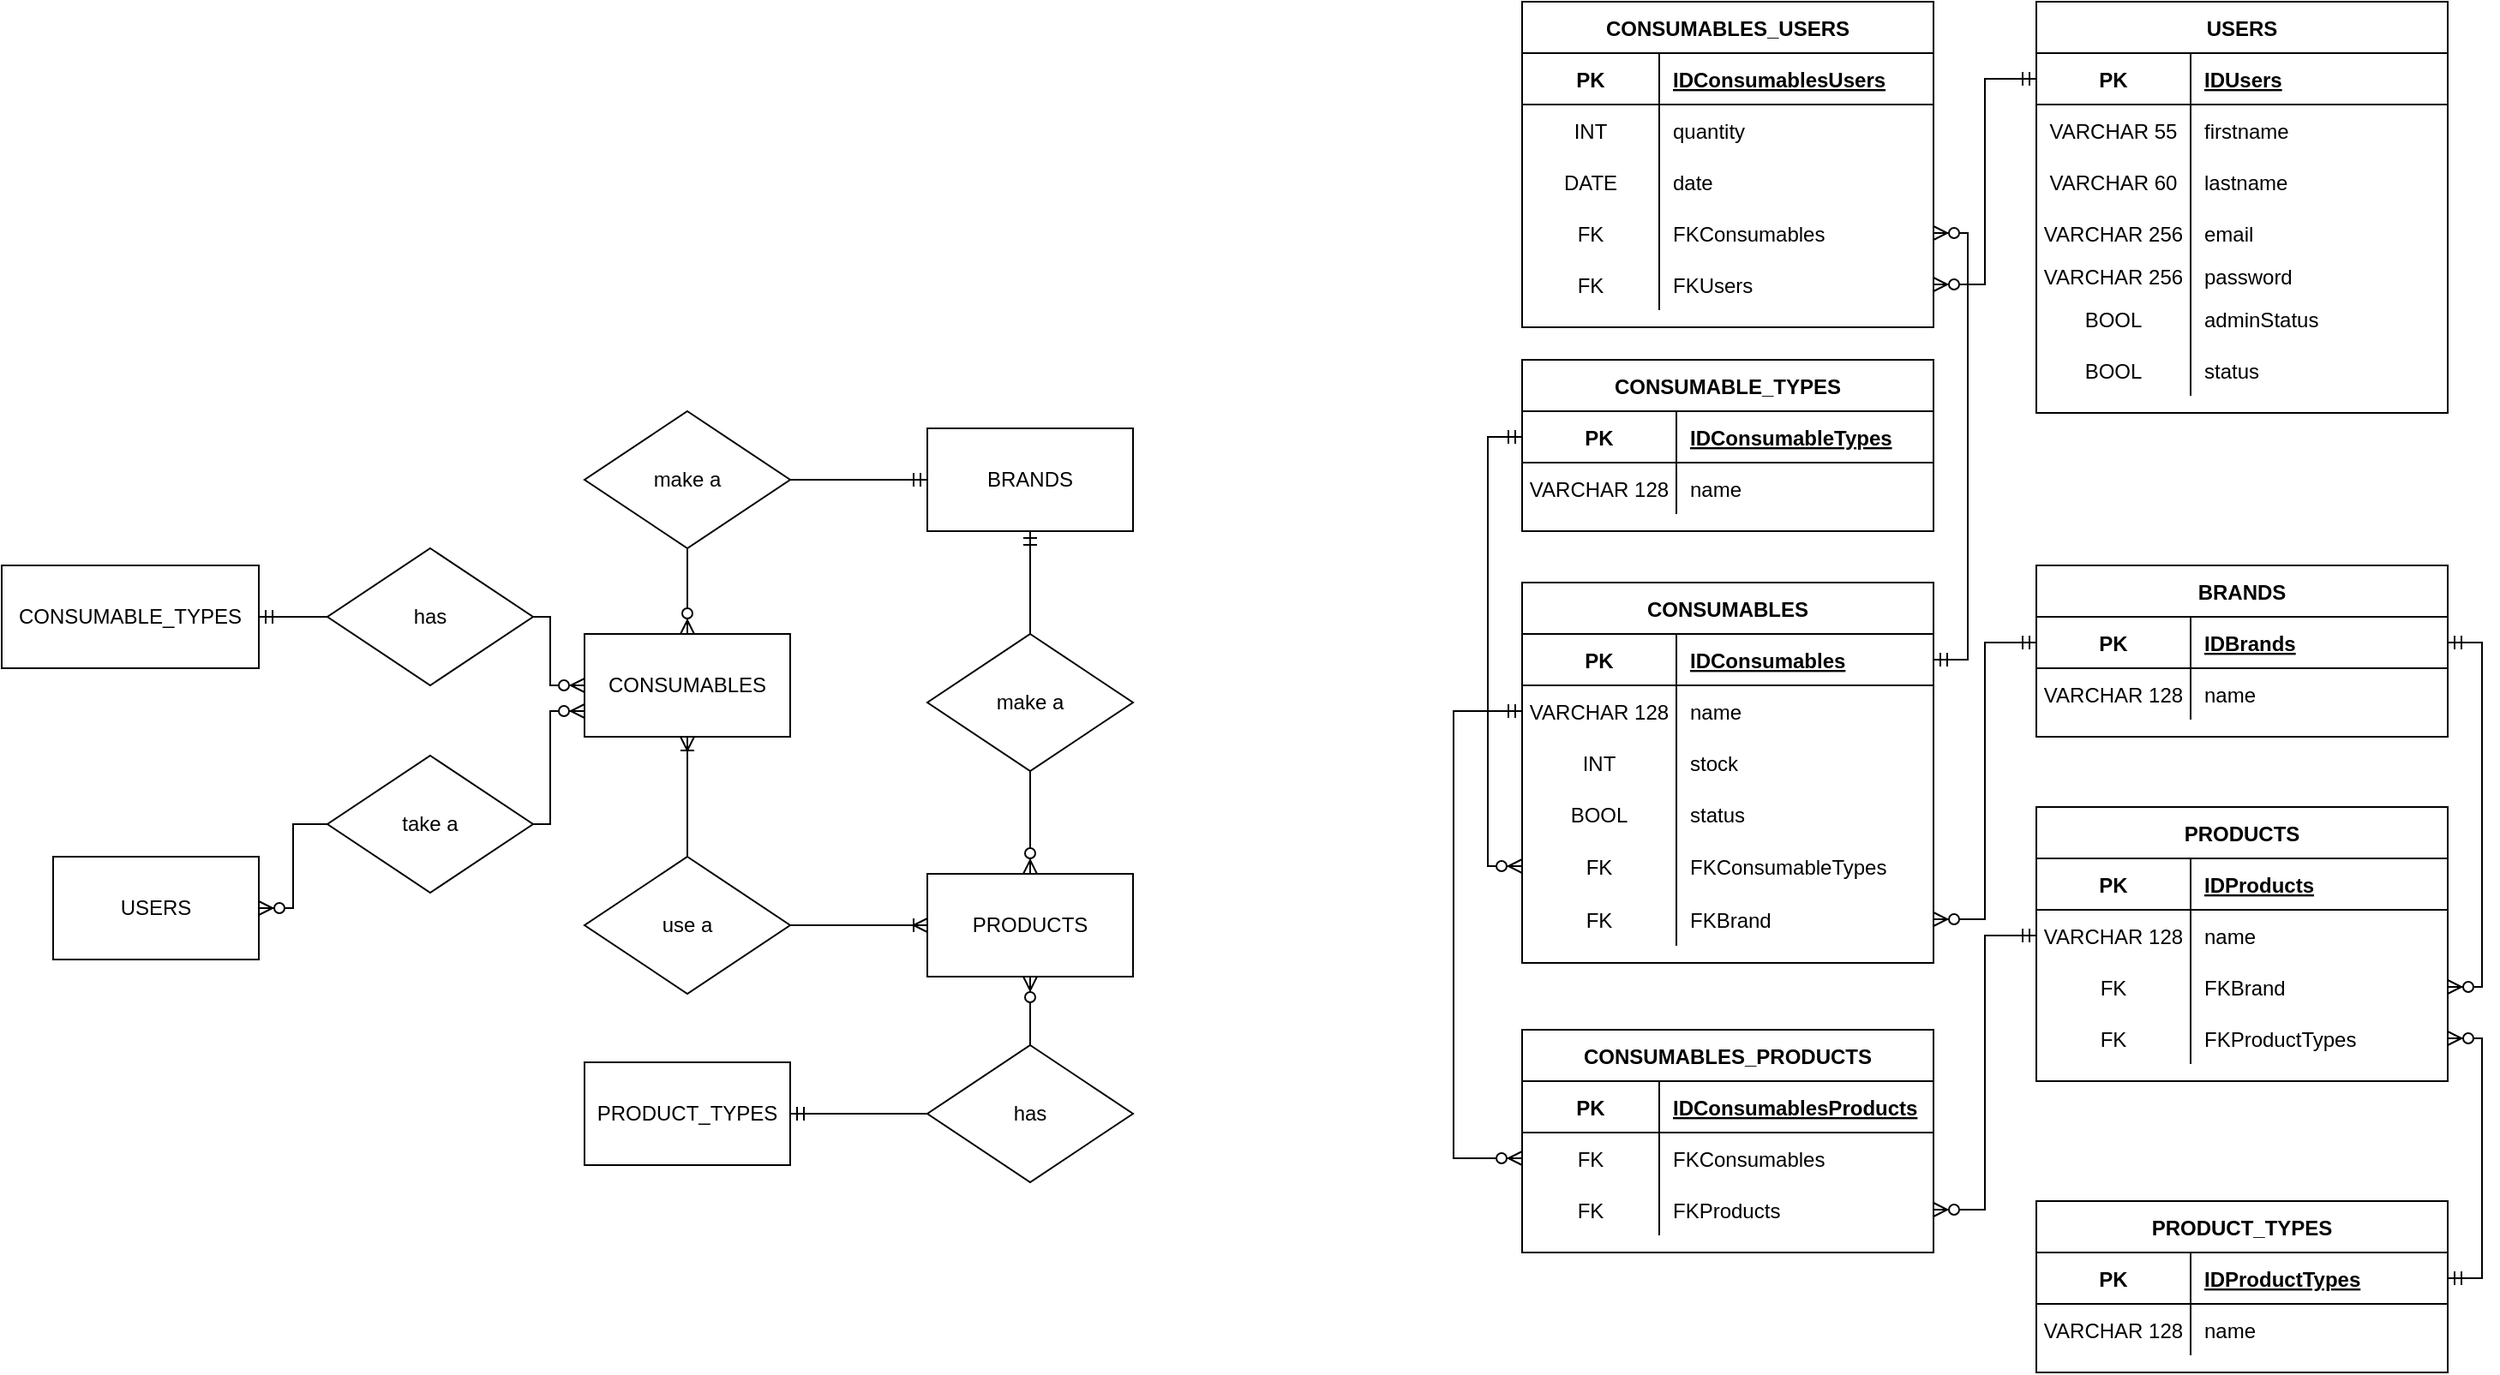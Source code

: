 <mxfile version="14.6.11"><diagram id="XI9zKNxXKHBLEwicPlAi" name="Page-1"><mxGraphModel dx="1422" dy="798" grid="1" gridSize="10" guides="1" tooltips="1" connect="1" arrows="1" fold="1" page="1" pageScale="1" pageWidth="827" pageHeight="1169" math="0" shadow="0"><root><mxCell id="0"/><mxCell id="1" parent="0"/><mxCell id="usEcQkN_uVX23WU6FetJ-2" style="edgeStyle=orthogonalEdgeStyle;rounded=0;orthogonalLoop=1;jettySize=auto;html=1;exitX=1;exitY=0.5;exitDx=0;exitDy=0;entryX=0;entryY=0.5;entryDx=0;entryDy=0;endArrow=none;endFill=0;startArrow=ERzeroToMany;startFill=1;" parent="1" source="Cq86EHnbmgTyQIxnOq8t-6" target="usEcQkN_uVX23WU6FetJ-1" edge="1"><mxGeometry relative="1" as="geometry"/></mxCell><mxCell id="Cq86EHnbmgTyQIxnOq8t-6" value="USERS" style="rounded=0;whiteSpace=wrap;html=1;" parent="1" vertex="1"><mxGeometry x="113" y="619" width="120" height="60" as="geometry"/></mxCell><mxCell id="Cq86EHnbmgTyQIxnOq8t-12" style="edgeStyle=orthogonalEdgeStyle;rounded=0;orthogonalLoop=1;jettySize=auto;html=1;exitX=0.5;exitY=1;exitDx=0;exitDy=0;entryX=0.5;entryY=0;entryDx=0;entryDy=0;endArrow=ERzeroToMany;endFill=1;startArrow=none;startFill=0;" parent="1" source="Cq86EHnbmgTyQIxnOq8t-7" target="Cq86EHnbmgTyQIxnOq8t-10" edge="1"><mxGeometry relative="1" as="geometry"/></mxCell><mxCell id="Cq86EHnbmgTyQIxnOq8t-7" value="make a" style="rhombus;whiteSpace=wrap;html=1;" parent="1" vertex="1"><mxGeometry x="623" y="489" width="120" height="80" as="geometry"/></mxCell><mxCell id="Cq86EHnbmgTyQIxnOq8t-17" style="edgeStyle=orthogonalEdgeStyle;rounded=0;orthogonalLoop=1;jettySize=auto;html=1;exitX=0.5;exitY=1;exitDx=0;exitDy=0;entryX=0.5;entryY=0;entryDx=0;entryDy=0;endArrow=none;endFill=0;startArrow=ERoneToMany;startFill=0;" parent="1" source="Cq86EHnbmgTyQIxnOq8t-8" target="Cq86EHnbmgTyQIxnOq8t-16" edge="1"><mxGeometry relative="1" as="geometry"/></mxCell><mxCell id="Cq86EHnbmgTyQIxnOq8t-75" style="edgeStyle=orthogonalEdgeStyle;rounded=0;orthogonalLoop=1;jettySize=auto;html=1;exitX=0;exitY=0.5;exitDx=0;exitDy=0;entryX=1;entryY=0.5;entryDx=0;entryDy=0;startArrow=ERzeroToMany;startFill=1;endArrow=none;endFill=0;" parent="1" source="Cq86EHnbmgTyQIxnOq8t-8" target="Cq86EHnbmgTyQIxnOq8t-74" edge="1"><mxGeometry relative="1" as="geometry"/></mxCell><mxCell id="Cq86EHnbmgTyQIxnOq8t-8" value="CONSUMABLES" style="rounded=0;whiteSpace=wrap;html=1;" parent="1" vertex="1"><mxGeometry x="423" y="489" width="120" height="60" as="geometry"/></mxCell><mxCell id="Cq86EHnbmgTyQIxnOq8t-11" style="edgeStyle=orthogonalEdgeStyle;rounded=0;orthogonalLoop=1;jettySize=auto;html=1;exitX=0.5;exitY=1;exitDx=0;exitDy=0;entryX=0.5;entryY=0;entryDx=0;entryDy=0;endArrow=none;endFill=0;startArrow=ERmandOne;startFill=0;" parent="1" source="Cq86EHnbmgTyQIxnOq8t-9" target="Cq86EHnbmgTyQIxnOq8t-7" edge="1"><mxGeometry relative="1" as="geometry"/></mxCell><mxCell id="Cq86EHnbmgTyQIxnOq8t-14" style="edgeStyle=orthogonalEdgeStyle;rounded=0;orthogonalLoop=1;jettySize=auto;html=1;exitX=0;exitY=0.5;exitDx=0;exitDy=0;entryX=1;entryY=0.5;entryDx=0;entryDy=0;endArrow=none;endFill=0;startArrow=ERmandOne;startFill=0;" parent="1" source="Cq86EHnbmgTyQIxnOq8t-9" target="Cq86EHnbmgTyQIxnOq8t-13" edge="1"><mxGeometry relative="1" as="geometry"/></mxCell><mxCell id="Cq86EHnbmgTyQIxnOq8t-9" value="BRANDS" style="rounded=0;whiteSpace=wrap;html=1;" parent="1" vertex="1"><mxGeometry x="623" y="369" width="120" height="60" as="geometry"/></mxCell><mxCell id="Cq86EHnbmgTyQIxnOq8t-80" style="edgeStyle=orthogonalEdgeStyle;rounded=0;orthogonalLoop=1;jettySize=auto;html=1;exitX=0.5;exitY=1;exitDx=0;exitDy=0;entryX=0.5;entryY=0;entryDx=0;entryDy=0;startArrow=ERzeroToMany;startFill=1;endArrow=none;endFill=0;" parent="1" source="Cq86EHnbmgTyQIxnOq8t-10" target="Cq86EHnbmgTyQIxnOq8t-78" edge="1"><mxGeometry relative="1" as="geometry"/></mxCell><mxCell id="Cq86EHnbmgTyQIxnOq8t-10" value="PRODUCTS" style="rounded=0;whiteSpace=wrap;html=1;" parent="1" vertex="1"><mxGeometry x="623" y="629" width="120" height="60" as="geometry"/></mxCell><mxCell id="Cq86EHnbmgTyQIxnOq8t-15" style="edgeStyle=orthogonalEdgeStyle;rounded=0;orthogonalLoop=1;jettySize=auto;html=1;exitX=0.5;exitY=1;exitDx=0;exitDy=0;entryX=0.5;entryY=0;entryDx=0;entryDy=0;endArrow=ERzeroToMany;endFill=1;startArrow=none;startFill=0;" parent="1" source="Cq86EHnbmgTyQIxnOq8t-13" target="Cq86EHnbmgTyQIxnOq8t-8" edge="1"><mxGeometry relative="1" as="geometry"/></mxCell><mxCell id="Cq86EHnbmgTyQIxnOq8t-13" value="make a" style="rhombus;whiteSpace=wrap;html=1;" parent="1" vertex="1"><mxGeometry x="423" y="359" width="120" height="80" as="geometry"/></mxCell><mxCell id="Cq86EHnbmgTyQIxnOq8t-18" style="edgeStyle=orthogonalEdgeStyle;rounded=0;orthogonalLoop=1;jettySize=auto;html=1;exitX=1;exitY=0.5;exitDx=0;exitDy=0;entryX=0;entryY=0.5;entryDx=0;entryDy=0;startArrow=none;startFill=0;endArrow=ERoneToMany;endFill=0;" parent="1" source="Cq86EHnbmgTyQIxnOq8t-16" target="Cq86EHnbmgTyQIxnOq8t-10" edge="1"><mxGeometry relative="1" as="geometry"/></mxCell><mxCell id="Cq86EHnbmgTyQIxnOq8t-16" value="use a" style="rhombus;whiteSpace=wrap;html=1;" parent="1" vertex="1"><mxGeometry x="423" y="619" width="120" height="80" as="geometry"/></mxCell><mxCell id="Cq86EHnbmgTyQIxnOq8t-19" value="USERS" style="shape=table;startSize=30;container=1;collapsible=1;childLayout=tableLayout;fixedRows=1;rowLines=0;fontStyle=1;align=center;resizeLast=1;" parent="1" vertex="1"><mxGeometry x="1270" y="120" width="240" height="240.0" as="geometry"><mxRectangle x="970" y="120" width="70" height="30" as="alternateBounds"/></mxGeometry></mxCell><mxCell id="Cq86EHnbmgTyQIxnOq8t-20" value="" style="shape=partialRectangle;collapsible=0;dropTarget=0;pointerEvents=0;fillColor=none;top=0;left=0;bottom=1;right=0;points=[[0,0.5],[1,0.5]];portConstraint=eastwest;" parent="Cq86EHnbmgTyQIxnOq8t-19" vertex="1"><mxGeometry y="30" width="240" height="30" as="geometry"/></mxCell><mxCell id="Cq86EHnbmgTyQIxnOq8t-21" value="PK" style="shape=partialRectangle;connectable=0;fillColor=none;top=0;left=0;bottom=0;right=0;fontStyle=1;overflow=hidden;" parent="Cq86EHnbmgTyQIxnOq8t-20" vertex="1"><mxGeometry width="90" height="30" as="geometry"/></mxCell><mxCell id="Cq86EHnbmgTyQIxnOq8t-22" value="IDUsers" style="shape=partialRectangle;connectable=0;fillColor=none;top=0;left=0;bottom=0;right=0;align=left;spacingLeft=6;fontStyle=5;overflow=hidden;" parent="Cq86EHnbmgTyQIxnOq8t-20" vertex="1"><mxGeometry x="90" width="150" height="30" as="geometry"/></mxCell><mxCell id="Cq86EHnbmgTyQIxnOq8t-23" value="" style="shape=partialRectangle;collapsible=0;dropTarget=0;pointerEvents=0;fillColor=none;top=0;left=0;bottom=0;right=0;points=[[0,0.5],[1,0.5]];portConstraint=eastwest;" parent="Cq86EHnbmgTyQIxnOq8t-19" vertex="1"><mxGeometry y="60" width="240" height="30" as="geometry"/></mxCell><mxCell id="Cq86EHnbmgTyQIxnOq8t-24" value="VARCHAR 55" style="shape=partialRectangle;connectable=0;fillColor=none;top=0;left=0;bottom=0;right=0;editable=1;overflow=hidden;" parent="Cq86EHnbmgTyQIxnOq8t-23" vertex="1"><mxGeometry width="90" height="30" as="geometry"/></mxCell><mxCell id="Cq86EHnbmgTyQIxnOq8t-25" value="firstname" style="shape=partialRectangle;connectable=0;fillColor=none;top=0;left=0;bottom=0;right=0;align=left;spacingLeft=6;overflow=hidden;" parent="Cq86EHnbmgTyQIxnOq8t-23" vertex="1"><mxGeometry x="90" width="150" height="30" as="geometry"/></mxCell><mxCell id="Cq86EHnbmgTyQIxnOq8t-26" value="" style="shape=partialRectangle;collapsible=0;dropTarget=0;pointerEvents=0;fillColor=none;top=0;left=0;bottom=0;right=0;points=[[0,0.5],[1,0.5]];portConstraint=eastwest;" parent="Cq86EHnbmgTyQIxnOq8t-19" vertex="1"><mxGeometry y="90" width="240" height="30" as="geometry"/></mxCell><mxCell id="Cq86EHnbmgTyQIxnOq8t-27" value="VARCHAR 60" style="shape=partialRectangle;connectable=0;fillColor=none;top=0;left=0;bottom=0;right=0;editable=1;overflow=hidden;" parent="Cq86EHnbmgTyQIxnOq8t-26" vertex="1"><mxGeometry width="90" height="30" as="geometry"/></mxCell><mxCell id="Cq86EHnbmgTyQIxnOq8t-28" value="lastname" style="shape=partialRectangle;connectable=0;fillColor=none;top=0;left=0;bottom=0;right=0;align=left;spacingLeft=6;overflow=hidden;" parent="Cq86EHnbmgTyQIxnOq8t-26" vertex="1"><mxGeometry x="90" width="150" height="30" as="geometry"/></mxCell><mxCell id="Cq86EHnbmgTyQIxnOq8t-29" value="" style="shape=partialRectangle;collapsible=0;dropTarget=0;pointerEvents=0;fillColor=none;top=0;left=0;bottom=0;right=0;points=[[0,0.5],[1,0.5]];portConstraint=eastwest;" parent="Cq86EHnbmgTyQIxnOq8t-19" vertex="1"><mxGeometry y="120" width="240" height="30" as="geometry"/></mxCell><mxCell id="Cq86EHnbmgTyQIxnOq8t-30" value="VARCHAR 256" style="shape=partialRectangle;connectable=0;fillColor=none;top=0;left=0;bottom=0;right=0;editable=1;overflow=hidden;" parent="Cq86EHnbmgTyQIxnOq8t-29" vertex="1"><mxGeometry width="90" height="30" as="geometry"/></mxCell><mxCell id="Cq86EHnbmgTyQIxnOq8t-31" value="email" style="shape=partialRectangle;connectable=0;fillColor=none;top=0;left=0;bottom=0;right=0;align=left;spacingLeft=6;overflow=hidden;" parent="Cq86EHnbmgTyQIxnOq8t-29" vertex="1"><mxGeometry x="90" width="150" height="30" as="geometry"/></mxCell><mxCell id="Cq86EHnbmgTyQIxnOq8t-42" style="shape=partialRectangle;collapsible=0;dropTarget=0;pointerEvents=0;fillColor=none;top=0;left=0;bottom=0;right=0;points=[[0,0.5],[1,0.5]];portConstraint=eastwest;" parent="Cq86EHnbmgTyQIxnOq8t-19" vertex="1"><mxGeometry y="150" width="240" height="20" as="geometry"/></mxCell><mxCell id="Cq86EHnbmgTyQIxnOq8t-43" value="VARCHAR 256" style="shape=partialRectangle;connectable=0;fillColor=none;top=0;left=0;bottom=0;right=0;editable=1;overflow=hidden;" parent="Cq86EHnbmgTyQIxnOq8t-42" vertex="1"><mxGeometry width="90" height="20" as="geometry"/></mxCell><mxCell id="Cq86EHnbmgTyQIxnOq8t-44" value="password" style="shape=partialRectangle;connectable=0;fillColor=none;top=0;left=0;bottom=0;right=0;align=left;spacingLeft=6;overflow=hidden;" parent="Cq86EHnbmgTyQIxnOq8t-42" vertex="1"><mxGeometry x="90" width="150" height="20" as="geometry"/></mxCell><mxCell id="Cq86EHnbmgTyQIxnOq8t-48" style="shape=partialRectangle;collapsible=0;dropTarget=0;pointerEvents=0;fillColor=none;top=0;left=0;bottom=0;right=0;points=[[0,0.5],[1,0.5]];portConstraint=eastwest;" parent="Cq86EHnbmgTyQIxnOq8t-19" vertex="1"><mxGeometry y="170" width="240" height="30" as="geometry"/></mxCell><mxCell id="Cq86EHnbmgTyQIxnOq8t-49" value="BOOL" style="shape=partialRectangle;connectable=0;fillColor=none;top=0;left=0;bottom=0;right=0;editable=1;overflow=hidden;" parent="Cq86EHnbmgTyQIxnOq8t-48" vertex="1"><mxGeometry width="90" height="30" as="geometry"/></mxCell><mxCell id="Cq86EHnbmgTyQIxnOq8t-50" value="adminStatus" style="shape=partialRectangle;connectable=0;fillColor=none;top=0;left=0;bottom=0;right=0;align=left;spacingLeft=6;overflow=hidden;" parent="Cq86EHnbmgTyQIxnOq8t-48" vertex="1"><mxGeometry x="90" width="150" height="30" as="geometry"/></mxCell><mxCell id="Cq86EHnbmgTyQIxnOq8t-45" style="shape=partialRectangle;collapsible=0;dropTarget=0;pointerEvents=0;fillColor=none;top=0;left=0;bottom=0;right=0;points=[[0,0.5],[1,0.5]];portConstraint=eastwest;" parent="Cq86EHnbmgTyQIxnOq8t-19" vertex="1"><mxGeometry y="200" width="240" height="30" as="geometry"/></mxCell><mxCell id="Cq86EHnbmgTyQIxnOq8t-46" value="BOOL" style="shape=partialRectangle;connectable=0;fillColor=none;top=0;left=0;bottom=0;right=0;editable=1;overflow=hidden;" parent="Cq86EHnbmgTyQIxnOq8t-45" vertex="1"><mxGeometry width="90" height="30" as="geometry"/></mxCell><mxCell id="Cq86EHnbmgTyQIxnOq8t-47" value="status" style="shape=partialRectangle;connectable=0;fillColor=none;top=0;left=0;bottom=0;right=0;align=left;spacingLeft=6;overflow=hidden;" parent="Cq86EHnbmgTyQIxnOq8t-45" vertex="1"><mxGeometry x="90" width="150" height="30" as="geometry"/></mxCell><mxCell id="Cq86EHnbmgTyQIxnOq8t-51" value="CONSUMABLES" style="shape=table;startSize=30;container=1;collapsible=1;childLayout=tableLayout;fixedRows=1;rowLines=0;fontStyle=1;align=center;resizeLast=1;" parent="1" vertex="1"><mxGeometry x="970" y="459" width="240" height="222" as="geometry"><mxRectangle x="970" y="120" width="70" height="30" as="alternateBounds"/></mxGeometry></mxCell><mxCell id="Cq86EHnbmgTyQIxnOq8t-52" value="" style="shape=partialRectangle;collapsible=0;dropTarget=0;pointerEvents=0;fillColor=none;top=0;left=0;bottom=1;right=0;points=[[0,0.5],[1,0.5]];portConstraint=eastwest;" parent="Cq86EHnbmgTyQIxnOq8t-51" vertex="1"><mxGeometry y="30" width="240" height="30" as="geometry"/></mxCell><mxCell id="Cq86EHnbmgTyQIxnOq8t-53" value="PK" style="shape=partialRectangle;connectable=0;fillColor=none;top=0;left=0;bottom=0;right=0;fontStyle=1;overflow=hidden;" parent="Cq86EHnbmgTyQIxnOq8t-52" vertex="1"><mxGeometry width="90" height="30" as="geometry"/></mxCell><mxCell id="Cq86EHnbmgTyQIxnOq8t-54" value="IDConsumables" style="shape=partialRectangle;connectable=0;fillColor=none;top=0;left=0;bottom=0;right=0;align=left;spacingLeft=6;fontStyle=5;overflow=hidden;" parent="Cq86EHnbmgTyQIxnOq8t-52" vertex="1"><mxGeometry x="90" width="150" height="30" as="geometry"/></mxCell><mxCell id="Cq86EHnbmgTyQIxnOq8t-55" value="" style="shape=partialRectangle;collapsible=0;dropTarget=0;pointerEvents=0;fillColor=none;top=0;left=0;bottom=0;right=0;points=[[0,0.5],[1,0.5]];portConstraint=eastwest;" parent="Cq86EHnbmgTyQIxnOq8t-51" vertex="1"><mxGeometry y="60" width="240" height="30" as="geometry"/></mxCell><mxCell id="Cq86EHnbmgTyQIxnOq8t-56" value="VARCHAR 128" style="shape=partialRectangle;connectable=0;fillColor=none;top=0;left=0;bottom=0;right=0;editable=1;overflow=hidden;" parent="Cq86EHnbmgTyQIxnOq8t-55" vertex="1"><mxGeometry width="90" height="30" as="geometry"/></mxCell><mxCell id="Cq86EHnbmgTyQIxnOq8t-57" value="name" style="shape=partialRectangle;connectable=0;fillColor=none;top=0;left=0;bottom=0;right=0;align=left;spacingLeft=6;overflow=hidden;" parent="Cq86EHnbmgTyQIxnOq8t-55" vertex="1"><mxGeometry x="90" width="150" height="30" as="geometry"/></mxCell><mxCell id="Cq86EHnbmgTyQIxnOq8t-58" value="" style="shape=partialRectangle;collapsible=0;dropTarget=0;pointerEvents=0;fillColor=none;top=0;left=0;bottom=0;right=0;points=[[0,0.5],[1,0.5]];portConstraint=eastwest;" parent="Cq86EHnbmgTyQIxnOq8t-51" vertex="1"><mxGeometry y="90" width="240" height="30" as="geometry"/></mxCell><mxCell id="Cq86EHnbmgTyQIxnOq8t-59" value="INT" style="shape=partialRectangle;connectable=0;fillColor=none;top=0;left=0;bottom=0;right=0;editable=1;overflow=hidden;" parent="Cq86EHnbmgTyQIxnOq8t-58" vertex="1"><mxGeometry width="90" height="30" as="geometry"/></mxCell><mxCell id="Cq86EHnbmgTyQIxnOq8t-60" value="stock" style="shape=partialRectangle;connectable=0;fillColor=none;top=0;left=0;bottom=0;right=0;align=left;spacingLeft=6;overflow=hidden;" parent="Cq86EHnbmgTyQIxnOq8t-58" vertex="1"><mxGeometry x="90" width="150" height="30" as="geometry"/></mxCell><mxCell id="usEcQkN_uVX23WU6FetJ-28" style="shape=partialRectangle;collapsible=0;dropTarget=0;pointerEvents=0;fillColor=none;top=0;left=0;bottom=0;right=0;points=[[0,0.5],[1,0.5]];portConstraint=eastwest;" parent="Cq86EHnbmgTyQIxnOq8t-51" vertex="1"><mxGeometry y="120" width="240" height="30" as="geometry"/></mxCell><mxCell id="usEcQkN_uVX23WU6FetJ-29" value="BOOL" style="shape=partialRectangle;connectable=0;fillColor=none;top=0;left=0;bottom=0;right=0;editable=1;overflow=hidden;" parent="usEcQkN_uVX23WU6FetJ-28" vertex="1"><mxGeometry width="90" height="30" as="geometry"/></mxCell><mxCell id="usEcQkN_uVX23WU6FetJ-30" value="status" style="shape=partialRectangle;connectable=0;fillColor=none;top=0;left=0;bottom=0;right=0;align=left;spacingLeft=6;overflow=hidden;" parent="usEcQkN_uVX23WU6FetJ-28" vertex="1"><mxGeometry x="90" width="150" height="30" as="geometry"/></mxCell><mxCell id="Cq86EHnbmgTyQIxnOq8t-61" value="" style="shape=partialRectangle;collapsible=0;dropTarget=0;pointerEvents=0;fillColor=none;top=0;left=0;bottom=0;right=0;points=[[0,0.5],[1,0.5]];portConstraint=eastwest;" parent="Cq86EHnbmgTyQIxnOq8t-51" vertex="1"><mxGeometry y="150" width="240" height="31" as="geometry"/></mxCell><mxCell id="Cq86EHnbmgTyQIxnOq8t-62" value="FK" style="shape=partialRectangle;connectable=0;fillColor=none;top=0;left=0;bottom=0;right=0;editable=1;overflow=hidden;" parent="Cq86EHnbmgTyQIxnOq8t-61" vertex="1"><mxGeometry width="90" height="31" as="geometry"/></mxCell><mxCell id="Cq86EHnbmgTyQIxnOq8t-63" value="FKConsumableTypes" style="shape=partialRectangle;connectable=0;fillColor=none;top=0;left=0;bottom=0;right=0;align=left;spacingLeft=6;overflow=hidden;" parent="Cq86EHnbmgTyQIxnOq8t-61" vertex="1"><mxGeometry x="90" width="150" height="31" as="geometry"/></mxCell><mxCell id="Cq86EHnbmgTyQIxnOq8t-64" style="shape=partialRectangle;collapsible=0;dropTarget=0;pointerEvents=0;fillColor=none;top=0;left=0;bottom=0;right=0;points=[[0,0.5],[1,0.5]];portConstraint=eastwest;" parent="Cq86EHnbmgTyQIxnOq8t-51" vertex="1"><mxGeometry y="181" width="240" height="31" as="geometry"/></mxCell><mxCell id="Cq86EHnbmgTyQIxnOq8t-65" value="FK" style="shape=partialRectangle;connectable=0;fillColor=none;top=0;left=0;bottom=0;right=0;editable=1;overflow=hidden;" parent="Cq86EHnbmgTyQIxnOq8t-64" vertex="1"><mxGeometry width="90" height="31" as="geometry"/></mxCell><mxCell id="Cq86EHnbmgTyQIxnOq8t-66" value="FKBrand" style="shape=partialRectangle;connectable=0;fillColor=none;top=0;left=0;bottom=0;right=0;align=left;spacingLeft=6;overflow=hidden;" parent="Cq86EHnbmgTyQIxnOq8t-64" vertex="1"><mxGeometry x="90" width="150" height="31" as="geometry"/></mxCell><mxCell id="Cq86EHnbmgTyQIxnOq8t-73" value="CONSUMABLE_TYPES" style="rounded=0;whiteSpace=wrap;html=1;" parent="1" vertex="1"><mxGeometry x="83" y="449" width="150" height="60" as="geometry"/></mxCell><mxCell id="Cq86EHnbmgTyQIxnOq8t-76" style="edgeStyle=orthogonalEdgeStyle;rounded=0;orthogonalLoop=1;jettySize=auto;html=1;exitX=0;exitY=0.5;exitDx=0;exitDy=0;entryX=1;entryY=0.5;entryDx=0;entryDy=0;startArrow=none;startFill=0;endArrow=ERmandOne;endFill=0;" parent="1" source="Cq86EHnbmgTyQIxnOq8t-74" target="Cq86EHnbmgTyQIxnOq8t-73" edge="1"><mxGeometry relative="1" as="geometry"/></mxCell><mxCell id="Cq86EHnbmgTyQIxnOq8t-74" value="has" style="rhombus;whiteSpace=wrap;html=1;" parent="1" vertex="1"><mxGeometry x="273" y="439" width="120" height="80" as="geometry"/></mxCell><mxCell id="Cq86EHnbmgTyQIxnOq8t-79" style="edgeStyle=orthogonalEdgeStyle;rounded=0;orthogonalLoop=1;jettySize=auto;html=1;exitX=1;exitY=0.5;exitDx=0;exitDy=0;entryX=0;entryY=0.5;entryDx=0;entryDy=0;startArrow=ERmandOne;startFill=0;endArrow=none;endFill=0;" parent="1" source="Cq86EHnbmgTyQIxnOq8t-77" target="Cq86EHnbmgTyQIxnOq8t-78" edge="1"><mxGeometry relative="1" as="geometry"/></mxCell><mxCell id="Cq86EHnbmgTyQIxnOq8t-77" value="PRODUCT_TYPES" style="rounded=0;whiteSpace=wrap;html=1;" parent="1" vertex="1"><mxGeometry x="423" y="739" width="120" height="60" as="geometry"/></mxCell><mxCell id="Cq86EHnbmgTyQIxnOq8t-78" value="has" style="rhombus;whiteSpace=wrap;html=1;" parent="1" vertex="1"><mxGeometry x="623" y="729" width="120" height="80" as="geometry"/></mxCell><mxCell id="Cq86EHnbmgTyQIxnOq8t-81" value="CONSUMABLE_TYPES" style="shape=table;startSize=30;container=1;collapsible=1;childLayout=tableLayout;fixedRows=1;rowLines=0;fontStyle=1;align=center;resizeLast=1;" parent="1" vertex="1"><mxGeometry x="970" y="329" width="240" height="100" as="geometry"><mxRectangle x="970" y="120" width="70" height="30" as="alternateBounds"/></mxGeometry></mxCell><mxCell id="Cq86EHnbmgTyQIxnOq8t-82" value="" style="shape=partialRectangle;collapsible=0;dropTarget=0;pointerEvents=0;fillColor=none;top=0;left=0;bottom=1;right=0;points=[[0,0.5],[1,0.5]];portConstraint=eastwest;" parent="Cq86EHnbmgTyQIxnOq8t-81" vertex="1"><mxGeometry y="30" width="240" height="30" as="geometry"/></mxCell><mxCell id="Cq86EHnbmgTyQIxnOq8t-83" value="PK" style="shape=partialRectangle;connectable=0;fillColor=none;top=0;left=0;bottom=0;right=0;fontStyle=1;overflow=hidden;" parent="Cq86EHnbmgTyQIxnOq8t-82" vertex="1"><mxGeometry width="90" height="30" as="geometry"/></mxCell><mxCell id="Cq86EHnbmgTyQIxnOq8t-84" value="IDConsumableTypes" style="shape=partialRectangle;connectable=0;fillColor=none;top=0;left=0;bottom=0;right=0;align=left;spacingLeft=6;fontStyle=5;overflow=hidden;" parent="Cq86EHnbmgTyQIxnOq8t-82" vertex="1"><mxGeometry x="90" width="150" height="30" as="geometry"/></mxCell><mxCell id="Cq86EHnbmgTyQIxnOq8t-85" value="" style="shape=partialRectangle;collapsible=0;dropTarget=0;pointerEvents=0;fillColor=none;top=0;left=0;bottom=0;right=0;points=[[0,0.5],[1,0.5]];portConstraint=eastwest;" parent="Cq86EHnbmgTyQIxnOq8t-81" vertex="1"><mxGeometry y="60" width="240" height="30" as="geometry"/></mxCell><mxCell id="Cq86EHnbmgTyQIxnOq8t-86" value="VARCHAR 128" style="shape=partialRectangle;connectable=0;fillColor=none;top=0;left=0;bottom=0;right=0;editable=1;overflow=hidden;" parent="Cq86EHnbmgTyQIxnOq8t-85" vertex="1"><mxGeometry width="90" height="30" as="geometry"/></mxCell><mxCell id="Cq86EHnbmgTyQIxnOq8t-87" value="name" style="shape=partialRectangle;connectable=0;fillColor=none;top=0;left=0;bottom=0;right=0;align=left;spacingLeft=6;overflow=hidden;" parent="Cq86EHnbmgTyQIxnOq8t-85" vertex="1"><mxGeometry x="90" width="150" height="30" as="geometry"/></mxCell><mxCell id="Cq86EHnbmgTyQIxnOq8t-100" value="PRODUCTS" style="shape=table;startSize=30;container=1;collapsible=1;childLayout=tableLayout;fixedRows=1;rowLines=0;fontStyle=1;align=center;resizeLast=1;" parent="1" vertex="1"><mxGeometry x="1270" y="590" width="240" height="160" as="geometry"><mxRectangle x="970" y="120" width="70" height="30" as="alternateBounds"/></mxGeometry></mxCell><mxCell id="Cq86EHnbmgTyQIxnOq8t-101" value="" style="shape=partialRectangle;collapsible=0;dropTarget=0;pointerEvents=0;fillColor=none;top=0;left=0;bottom=1;right=0;points=[[0,0.5],[1,0.5]];portConstraint=eastwest;" parent="Cq86EHnbmgTyQIxnOq8t-100" vertex="1"><mxGeometry y="30" width="240" height="30" as="geometry"/></mxCell><mxCell id="Cq86EHnbmgTyQIxnOq8t-102" value="PK" style="shape=partialRectangle;connectable=0;fillColor=none;top=0;left=0;bottom=0;right=0;fontStyle=1;overflow=hidden;" parent="Cq86EHnbmgTyQIxnOq8t-101" vertex="1"><mxGeometry width="90" height="30" as="geometry"/></mxCell><mxCell id="Cq86EHnbmgTyQIxnOq8t-103" value="IDProducts" style="shape=partialRectangle;connectable=0;fillColor=none;top=0;left=0;bottom=0;right=0;align=left;spacingLeft=6;fontStyle=5;overflow=hidden;" parent="Cq86EHnbmgTyQIxnOq8t-101" vertex="1"><mxGeometry x="90" width="150" height="30" as="geometry"/></mxCell><mxCell id="Cq86EHnbmgTyQIxnOq8t-104" value="" style="shape=partialRectangle;collapsible=0;dropTarget=0;pointerEvents=0;fillColor=none;top=0;left=0;bottom=0;right=0;points=[[0,0.5],[1,0.5]];portConstraint=eastwest;" parent="Cq86EHnbmgTyQIxnOq8t-100" vertex="1"><mxGeometry y="60" width="240" height="30" as="geometry"/></mxCell><mxCell id="Cq86EHnbmgTyQIxnOq8t-105" value="VARCHAR 128" style="shape=partialRectangle;connectable=0;fillColor=none;top=0;left=0;bottom=0;right=0;editable=1;overflow=hidden;" parent="Cq86EHnbmgTyQIxnOq8t-104" vertex="1"><mxGeometry width="90" height="30" as="geometry"/></mxCell><mxCell id="Cq86EHnbmgTyQIxnOq8t-106" value="name" style="shape=partialRectangle;connectable=0;fillColor=none;top=0;left=0;bottom=0;right=0;align=left;spacingLeft=6;overflow=hidden;" parent="Cq86EHnbmgTyQIxnOq8t-104" vertex="1"><mxGeometry x="90" width="150" height="30" as="geometry"/></mxCell><mxCell id="Cq86EHnbmgTyQIxnOq8t-160" style="shape=partialRectangle;collapsible=0;dropTarget=0;pointerEvents=0;fillColor=none;top=0;left=0;bottom=0;right=0;points=[[0,0.5],[1,0.5]];portConstraint=eastwest;" parent="Cq86EHnbmgTyQIxnOq8t-100" vertex="1"><mxGeometry y="90" width="240" height="30" as="geometry"/></mxCell><mxCell id="Cq86EHnbmgTyQIxnOq8t-161" value="FK" style="shape=partialRectangle;connectable=0;fillColor=none;top=0;left=0;bottom=0;right=0;editable=1;overflow=hidden;" parent="Cq86EHnbmgTyQIxnOq8t-160" vertex="1"><mxGeometry width="90" height="30" as="geometry"/></mxCell><mxCell id="Cq86EHnbmgTyQIxnOq8t-162" value="FKBrand" style="shape=partialRectangle;connectable=0;fillColor=none;top=0;left=0;bottom=0;right=0;align=left;spacingLeft=6;overflow=hidden;" parent="Cq86EHnbmgTyQIxnOq8t-160" vertex="1"><mxGeometry x="90" width="150" height="30" as="geometry"/></mxCell><mxCell id="Cq86EHnbmgTyQIxnOq8t-107" value="" style="shape=partialRectangle;collapsible=0;dropTarget=0;pointerEvents=0;fillColor=none;top=0;left=0;bottom=0;right=0;points=[[0,0.5],[1,0.5]];portConstraint=eastwest;" parent="Cq86EHnbmgTyQIxnOq8t-100" vertex="1"><mxGeometry y="120" width="240" height="30" as="geometry"/></mxCell><mxCell id="Cq86EHnbmgTyQIxnOq8t-108" value="FK" style="shape=partialRectangle;connectable=0;fillColor=none;top=0;left=0;bottom=0;right=0;editable=1;overflow=hidden;" parent="Cq86EHnbmgTyQIxnOq8t-107" vertex="1"><mxGeometry width="90" height="30" as="geometry"/></mxCell><mxCell id="Cq86EHnbmgTyQIxnOq8t-109" value="FKProductTypes" style="shape=partialRectangle;connectable=0;fillColor=none;top=0;left=0;bottom=0;right=0;align=left;spacingLeft=6;overflow=hidden;" parent="Cq86EHnbmgTyQIxnOq8t-107" vertex="1"><mxGeometry x="90" width="150" height="30" as="geometry"/></mxCell><mxCell id="Cq86EHnbmgTyQIxnOq8t-119" value="PRODUCT_TYPES" style="shape=table;startSize=30;container=1;collapsible=1;childLayout=tableLayout;fixedRows=1;rowLines=0;fontStyle=1;align=center;resizeLast=1;" parent="1" vertex="1"><mxGeometry x="1270" y="820" width="240" height="100" as="geometry"><mxRectangle x="970" y="120" width="70" height="30" as="alternateBounds"/></mxGeometry></mxCell><mxCell id="Cq86EHnbmgTyQIxnOq8t-120" value="" style="shape=partialRectangle;collapsible=0;dropTarget=0;pointerEvents=0;fillColor=none;top=0;left=0;bottom=1;right=0;points=[[0,0.5],[1,0.5]];portConstraint=eastwest;" parent="Cq86EHnbmgTyQIxnOq8t-119" vertex="1"><mxGeometry y="30" width="240" height="30" as="geometry"/></mxCell><mxCell id="Cq86EHnbmgTyQIxnOq8t-121" value="PK" style="shape=partialRectangle;connectable=0;fillColor=none;top=0;left=0;bottom=0;right=0;fontStyle=1;overflow=hidden;" parent="Cq86EHnbmgTyQIxnOq8t-120" vertex="1"><mxGeometry width="90" height="30" as="geometry"/></mxCell><mxCell id="Cq86EHnbmgTyQIxnOq8t-122" value="IDProductTypes" style="shape=partialRectangle;connectable=0;fillColor=none;top=0;left=0;bottom=0;right=0;align=left;spacingLeft=6;fontStyle=5;overflow=hidden;" parent="Cq86EHnbmgTyQIxnOq8t-120" vertex="1"><mxGeometry x="90" width="150" height="30" as="geometry"/></mxCell><mxCell id="Cq86EHnbmgTyQIxnOq8t-123" value="" style="shape=partialRectangle;collapsible=0;dropTarget=0;pointerEvents=0;fillColor=none;top=0;left=0;bottom=0;right=0;points=[[0,0.5],[1,0.5]];portConstraint=eastwest;" parent="Cq86EHnbmgTyQIxnOq8t-119" vertex="1"><mxGeometry y="60" width="240" height="30" as="geometry"/></mxCell><mxCell id="Cq86EHnbmgTyQIxnOq8t-124" value="VARCHAR 128" style="shape=partialRectangle;connectable=0;fillColor=none;top=0;left=0;bottom=0;right=0;editable=1;overflow=hidden;" parent="Cq86EHnbmgTyQIxnOq8t-123" vertex="1"><mxGeometry width="90" height="30" as="geometry"/></mxCell><mxCell id="Cq86EHnbmgTyQIxnOq8t-125" value="name" style="shape=partialRectangle;connectable=0;fillColor=none;top=0;left=0;bottom=0;right=0;align=left;spacingLeft=6;overflow=hidden;" parent="Cq86EHnbmgTyQIxnOq8t-123" vertex="1"><mxGeometry x="90" width="150" height="30" as="geometry"/></mxCell><mxCell id="Cq86EHnbmgTyQIxnOq8t-126" value="CONSUMABLES_PRODUCTS" style="shape=table;startSize=30;container=1;collapsible=1;childLayout=tableLayout;fixedRows=1;rowLines=0;fontStyle=1;align=center;resizeLast=1;" parent="1" vertex="1"><mxGeometry x="970" y="720" width="240" height="130" as="geometry"><mxRectangle x="970" y="120" width="70" height="30" as="alternateBounds"/></mxGeometry></mxCell><mxCell id="Cq86EHnbmgTyQIxnOq8t-127" value="" style="shape=partialRectangle;collapsible=0;dropTarget=0;pointerEvents=0;fillColor=none;top=0;left=0;bottom=1;right=0;points=[[0,0.5],[1,0.5]];portConstraint=eastwest;" parent="Cq86EHnbmgTyQIxnOq8t-126" vertex="1"><mxGeometry y="30" width="240" height="30" as="geometry"/></mxCell><mxCell id="Cq86EHnbmgTyQIxnOq8t-128" value="PK" style="shape=partialRectangle;connectable=0;fillColor=none;top=0;left=0;bottom=0;right=0;fontStyle=1;overflow=hidden;" parent="Cq86EHnbmgTyQIxnOq8t-127" vertex="1"><mxGeometry width="80" height="30" as="geometry"/></mxCell><mxCell id="Cq86EHnbmgTyQIxnOq8t-129" value="IDConsumablesProducts" style="shape=partialRectangle;connectable=0;fillColor=none;top=0;left=0;bottom=0;right=0;align=left;spacingLeft=6;fontStyle=5;overflow=hidden;" parent="Cq86EHnbmgTyQIxnOq8t-127" vertex="1"><mxGeometry x="80" width="160" height="30" as="geometry"/></mxCell><mxCell id="Cq86EHnbmgTyQIxnOq8t-130" value="" style="shape=partialRectangle;collapsible=0;dropTarget=0;pointerEvents=0;fillColor=none;top=0;left=0;bottom=0;right=0;points=[[0,0.5],[1,0.5]];portConstraint=eastwest;" parent="Cq86EHnbmgTyQIxnOq8t-126" vertex="1"><mxGeometry y="60" width="240" height="30" as="geometry"/></mxCell><mxCell id="Cq86EHnbmgTyQIxnOq8t-131" value="FK" style="shape=partialRectangle;connectable=0;fillColor=none;top=0;left=0;bottom=0;right=0;editable=1;overflow=hidden;" parent="Cq86EHnbmgTyQIxnOq8t-130" vertex="1"><mxGeometry width="80" height="30" as="geometry"/></mxCell><mxCell id="Cq86EHnbmgTyQIxnOq8t-132" value="FKConsumables" style="shape=partialRectangle;connectable=0;fillColor=none;top=0;left=0;bottom=0;right=0;align=left;spacingLeft=6;overflow=hidden;" parent="Cq86EHnbmgTyQIxnOq8t-130" vertex="1"><mxGeometry x="80" width="160" height="30" as="geometry"/></mxCell><mxCell id="Cq86EHnbmgTyQIxnOq8t-133" value="" style="shape=partialRectangle;collapsible=0;dropTarget=0;pointerEvents=0;fillColor=none;top=0;left=0;bottom=0;right=0;points=[[0,0.5],[1,0.5]];portConstraint=eastwest;" parent="Cq86EHnbmgTyQIxnOq8t-126" vertex="1"><mxGeometry y="90" width="240" height="30" as="geometry"/></mxCell><mxCell id="Cq86EHnbmgTyQIxnOq8t-134" value="FK" style="shape=partialRectangle;connectable=0;fillColor=none;top=0;left=0;bottom=0;right=0;editable=1;overflow=hidden;" parent="Cq86EHnbmgTyQIxnOq8t-133" vertex="1"><mxGeometry width="80" height="30" as="geometry"/></mxCell><mxCell id="Cq86EHnbmgTyQIxnOq8t-135" value="FKProducts" style="shape=partialRectangle;connectable=0;fillColor=none;top=0;left=0;bottom=0;right=0;align=left;spacingLeft=6;overflow=hidden;" parent="Cq86EHnbmgTyQIxnOq8t-133" vertex="1"><mxGeometry x="80" width="160" height="30" as="geometry"/></mxCell><mxCell id="Cq86EHnbmgTyQIxnOq8t-139" value="BRANDS" style="shape=table;startSize=30;container=1;collapsible=1;childLayout=tableLayout;fixedRows=1;rowLines=0;fontStyle=1;align=center;resizeLast=1;" parent="1" vertex="1"><mxGeometry x="1270" y="449" width="240" height="100" as="geometry"><mxRectangle x="970" y="120" width="70" height="30" as="alternateBounds"/></mxGeometry></mxCell><mxCell id="Cq86EHnbmgTyQIxnOq8t-140" value="" style="shape=partialRectangle;collapsible=0;dropTarget=0;pointerEvents=0;fillColor=none;top=0;left=0;bottom=1;right=0;points=[[0,0.5],[1,0.5]];portConstraint=eastwest;" parent="Cq86EHnbmgTyQIxnOq8t-139" vertex="1"><mxGeometry y="30" width="240" height="30" as="geometry"/></mxCell><mxCell id="Cq86EHnbmgTyQIxnOq8t-141" value="PK" style="shape=partialRectangle;connectable=0;fillColor=none;top=0;left=0;bottom=0;right=0;fontStyle=1;overflow=hidden;" parent="Cq86EHnbmgTyQIxnOq8t-140" vertex="1"><mxGeometry width="90" height="30" as="geometry"/></mxCell><mxCell id="Cq86EHnbmgTyQIxnOq8t-142" value="IDBrands" style="shape=partialRectangle;connectable=0;fillColor=none;top=0;left=0;bottom=0;right=0;align=left;spacingLeft=6;fontStyle=5;overflow=hidden;" parent="Cq86EHnbmgTyQIxnOq8t-140" vertex="1"><mxGeometry x="90" width="150" height="30" as="geometry"/></mxCell><mxCell id="Cq86EHnbmgTyQIxnOq8t-143" value="" style="shape=partialRectangle;collapsible=0;dropTarget=0;pointerEvents=0;fillColor=none;top=0;left=0;bottom=0;right=0;points=[[0,0.5],[1,0.5]];portConstraint=eastwest;" parent="Cq86EHnbmgTyQIxnOq8t-139" vertex="1"><mxGeometry y="60" width="240" height="30" as="geometry"/></mxCell><mxCell id="Cq86EHnbmgTyQIxnOq8t-144" value="VARCHAR 128" style="shape=partialRectangle;connectable=0;fillColor=none;top=0;left=0;bottom=0;right=0;editable=1;overflow=hidden;" parent="Cq86EHnbmgTyQIxnOq8t-143" vertex="1"><mxGeometry width="90" height="30" as="geometry"/></mxCell><mxCell id="Cq86EHnbmgTyQIxnOq8t-145" value="name" style="shape=partialRectangle;connectable=0;fillColor=none;top=0;left=0;bottom=0;right=0;align=left;spacingLeft=6;overflow=hidden;" parent="Cq86EHnbmgTyQIxnOq8t-143" vertex="1"><mxGeometry x="90" width="150" height="30" as="geometry"/></mxCell><mxCell id="Cq86EHnbmgTyQIxnOq8t-152" style="edgeStyle=orthogonalEdgeStyle;rounded=0;orthogonalLoop=1;jettySize=auto;html=1;exitX=0;exitY=0.5;exitDx=0;exitDy=0;entryX=1;entryY=0.5;entryDx=0;entryDy=0;startArrow=ERmandOne;startFill=0;endArrow=ERzeroToMany;endFill=1;" parent="1" source="Cq86EHnbmgTyQIxnOq8t-140" target="Cq86EHnbmgTyQIxnOq8t-64" edge="1"><mxGeometry relative="1" as="geometry"/></mxCell><mxCell id="Cq86EHnbmgTyQIxnOq8t-153" style="edgeStyle=orthogonalEdgeStyle;rounded=0;orthogonalLoop=1;jettySize=auto;html=1;exitX=0;exitY=0.5;exitDx=0;exitDy=0;entryX=0;entryY=0.5;entryDx=0;entryDy=0;startArrow=ERzeroToMany;startFill=1;endArrow=ERmandOne;endFill=0;" parent="1" source="Cq86EHnbmgTyQIxnOq8t-61" target="Cq86EHnbmgTyQIxnOq8t-82" edge="1"><mxGeometry relative="1" as="geometry"/></mxCell><mxCell id="Cq86EHnbmgTyQIxnOq8t-154" style="edgeStyle=orthogonalEdgeStyle;rounded=0;orthogonalLoop=1;jettySize=auto;html=1;exitX=0;exitY=0.5;exitDx=0;exitDy=0;entryX=0;entryY=0.5;entryDx=0;entryDy=0;startArrow=ERmandOne;startFill=0;endArrow=ERoneToMany;endFill=0;" parent="1" source="Cq86EHnbmgTyQIxnOq8t-67" target="Cq86EHnbmgTyQIxnOq8t-130" edge="1"><mxGeometry relative="1" as="geometry"/></mxCell><mxCell id="Cq86EHnbmgTyQIxnOq8t-155" style="edgeStyle=orthogonalEdgeStyle;rounded=0;orthogonalLoop=1;jettySize=auto;html=1;exitX=0;exitY=0.5;exitDx=0;exitDy=0;startArrow=ERmandOne;startFill=0;endArrow=ERoneToMany;endFill=0;entryX=1;entryY=0.5;entryDx=0;entryDy=0;" parent="1" source="Cq86EHnbmgTyQIxnOq8t-110" target="Cq86EHnbmgTyQIxnOq8t-133" edge="1"><mxGeometry relative="1" as="geometry"><mxPoint x="1440" y="924" as="targetPoint"/></mxGeometry></mxCell><mxCell id="Cq86EHnbmgTyQIxnOq8t-156" style="edgeStyle=orthogonalEdgeStyle;rounded=0;orthogonalLoop=1;jettySize=auto;html=1;exitX=1;exitY=0.5;exitDx=0;exitDy=0;entryX=1;entryY=0.5;entryDx=0;entryDy=0;startArrow=ERzeroToMany;startFill=1;endArrow=ERmandOne;endFill=0;" parent="1" source="Cq86EHnbmgTyQIxnOq8t-107" target="Cq86EHnbmgTyQIxnOq8t-120" edge="1"><mxGeometry relative="1" as="geometry"/></mxCell><mxCell id="Cq86EHnbmgTyQIxnOq8t-163" style="edgeStyle=orthogonalEdgeStyle;rounded=0;orthogonalLoop=1;jettySize=auto;html=1;exitX=1;exitY=0.5;exitDx=0;exitDy=0;entryX=1;entryY=0.5;entryDx=0;entryDy=0;startArrow=ERzeroToMany;startFill=1;endArrow=ERmandOne;endFill=0;" parent="1" source="Cq86EHnbmgTyQIxnOq8t-160" target="Cq86EHnbmgTyQIxnOq8t-140" edge="1"><mxGeometry relative="1" as="geometry"/></mxCell><mxCell id="usEcQkN_uVX23WU6FetJ-3" style="edgeStyle=orthogonalEdgeStyle;rounded=0;orthogonalLoop=1;jettySize=auto;html=1;exitX=1;exitY=0.5;exitDx=0;exitDy=0;entryX=0;entryY=0.75;entryDx=0;entryDy=0;endArrow=ERzeroToMany;endFill=1;" parent="1" source="usEcQkN_uVX23WU6FetJ-1" target="Cq86EHnbmgTyQIxnOq8t-8" edge="1"><mxGeometry relative="1" as="geometry"><Array as="points"><mxPoint x="403" y="600"/><mxPoint x="403" y="534"/></Array></mxGeometry></mxCell><mxCell id="usEcQkN_uVX23WU6FetJ-1" value="take a" style="rhombus;whiteSpace=wrap;html=1;" parent="1" vertex="1"><mxGeometry x="273" y="560" width="120" height="80" as="geometry"/></mxCell><mxCell id="usEcQkN_uVX23WU6FetJ-4" value="CONSUMABLES_USERS" style="shape=table;startSize=30;container=1;collapsible=1;childLayout=tableLayout;fixedRows=1;rowLines=0;fontStyle=1;align=center;resizeLast=1;" parent="1" vertex="1"><mxGeometry x="970" y="120" width="240" height="190" as="geometry"><mxRectangle x="970" y="120" width="70" height="30" as="alternateBounds"/></mxGeometry></mxCell><mxCell id="usEcQkN_uVX23WU6FetJ-5" value="" style="shape=partialRectangle;collapsible=0;dropTarget=0;pointerEvents=0;fillColor=none;top=0;left=0;bottom=1;right=0;points=[[0,0.5],[1,0.5]];portConstraint=eastwest;" parent="usEcQkN_uVX23WU6FetJ-4" vertex="1"><mxGeometry y="30" width="240" height="30" as="geometry"/></mxCell><mxCell id="usEcQkN_uVX23WU6FetJ-6" value="PK" style="shape=partialRectangle;connectable=0;fillColor=none;top=0;left=0;bottom=0;right=0;fontStyle=1;overflow=hidden;" parent="usEcQkN_uVX23WU6FetJ-5" vertex="1"><mxGeometry width="80" height="30" as="geometry"/></mxCell><mxCell id="usEcQkN_uVX23WU6FetJ-7" value="IDConsumablesUsers" style="shape=partialRectangle;connectable=0;fillColor=none;top=0;left=0;bottom=0;right=0;align=left;spacingLeft=6;fontStyle=5;overflow=hidden;" parent="usEcQkN_uVX23WU6FetJ-5" vertex="1"><mxGeometry x="80" width="160" height="30" as="geometry"/></mxCell><mxCell id="usEcQkN_uVX23WU6FetJ-14" style="shape=partialRectangle;collapsible=0;dropTarget=0;pointerEvents=0;fillColor=none;top=0;left=0;bottom=0;right=0;points=[[0,0.5],[1,0.5]];portConstraint=eastwest;" parent="usEcQkN_uVX23WU6FetJ-4" vertex="1"><mxGeometry y="60" width="240" height="30" as="geometry"/></mxCell><mxCell id="usEcQkN_uVX23WU6FetJ-15" value="INT" style="shape=partialRectangle;connectable=0;fillColor=none;top=0;left=0;bottom=0;right=0;editable=1;overflow=hidden;" parent="usEcQkN_uVX23WU6FetJ-14" vertex="1"><mxGeometry width="80" height="30" as="geometry"/></mxCell><mxCell id="usEcQkN_uVX23WU6FetJ-16" value="quantity" style="shape=partialRectangle;connectable=0;fillColor=none;top=0;left=0;bottom=0;right=0;align=left;spacingLeft=6;overflow=hidden;" parent="usEcQkN_uVX23WU6FetJ-14" vertex="1"><mxGeometry x="80" width="160" height="30" as="geometry"/></mxCell><mxCell id="usEcQkN_uVX23WU6FetJ-17" style="shape=partialRectangle;collapsible=0;dropTarget=0;pointerEvents=0;fillColor=none;top=0;left=0;bottom=0;right=0;points=[[0,0.5],[1,0.5]];portConstraint=eastwest;" parent="usEcQkN_uVX23WU6FetJ-4" vertex="1"><mxGeometry y="90" width="240" height="30" as="geometry"/></mxCell><mxCell id="usEcQkN_uVX23WU6FetJ-18" value="DATE" style="shape=partialRectangle;connectable=0;fillColor=none;top=0;left=0;bottom=0;right=0;editable=1;overflow=hidden;" parent="usEcQkN_uVX23WU6FetJ-17" vertex="1"><mxGeometry width="80" height="30" as="geometry"/></mxCell><mxCell id="usEcQkN_uVX23WU6FetJ-19" value="date" style="shape=partialRectangle;connectable=0;fillColor=none;top=0;left=0;bottom=0;right=0;align=left;spacingLeft=6;overflow=hidden;" parent="usEcQkN_uVX23WU6FetJ-17" vertex="1"><mxGeometry x="80" width="160" height="30" as="geometry"/></mxCell><mxCell id="usEcQkN_uVX23WU6FetJ-8" value="" style="shape=partialRectangle;collapsible=0;dropTarget=0;pointerEvents=0;fillColor=none;top=0;left=0;bottom=0;right=0;points=[[0,0.5],[1,0.5]];portConstraint=eastwest;" parent="usEcQkN_uVX23WU6FetJ-4" vertex="1"><mxGeometry y="120" width="240" height="30" as="geometry"/></mxCell><mxCell id="usEcQkN_uVX23WU6FetJ-9" value="FK" style="shape=partialRectangle;connectable=0;fillColor=none;top=0;left=0;bottom=0;right=0;editable=1;overflow=hidden;" parent="usEcQkN_uVX23WU6FetJ-8" vertex="1"><mxGeometry width="80" height="30" as="geometry"/></mxCell><mxCell id="usEcQkN_uVX23WU6FetJ-10" value="FKConsumables" style="shape=partialRectangle;connectable=0;fillColor=none;top=0;left=0;bottom=0;right=0;align=left;spacingLeft=6;overflow=hidden;" parent="usEcQkN_uVX23WU6FetJ-8" vertex="1"><mxGeometry x="80" width="160" height="30" as="geometry"/></mxCell><mxCell id="usEcQkN_uVX23WU6FetJ-11" value="" style="shape=partialRectangle;collapsible=0;dropTarget=0;pointerEvents=0;fillColor=none;top=0;left=0;bottom=0;right=0;points=[[0,0.5],[1,0.5]];portConstraint=eastwest;" parent="usEcQkN_uVX23WU6FetJ-4" vertex="1"><mxGeometry y="150" width="240" height="30" as="geometry"/></mxCell><mxCell id="usEcQkN_uVX23WU6FetJ-12" value="FK" style="shape=partialRectangle;connectable=0;fillColor=none;top=0;left=0;bottom=0;right=0;editable=1;overflow=hidden;" parent="usEcQkN_uVX23WU6FetJ-11" vertex="1"><mxGeometry width="80" height="30" as="geometry"/></mxCell><mxCell id="usEcQkN_uVX23WU6FetJ-13" value="FKUsers" style="shape=partialRectangle;connectable=0;fillColor=none;top=0;left=0;bottom=0;right=0;align=left;spacingLeft=6;overflow=hidden;" parent="usEcQkN_uVX23WU6FetJ-11" vertex="1"><mxGeometry x="80" width="160" height="30" as="geometry"/></mxCell><mxCell id="usEcQkN_uVX23WU6FetJ-24" style="edgeStyle=orthogonalEdgeStyle;rounded=0;orthogonalLoop=1;jettySize=auto;html=1;exitX=1;exitY=0.5;exitDx=0;exitDy=0;entryX=0;entryY=0.5;entryDx=0;entryDy=0;startArrow=ERzeroToMany;startFill=1;endArrow=ERmandOne;endFill=0;" parent="1" source="usEcQkN_uVX23WU6FetJ-11" target="Cq86EHnbmgTyQIxnOq8t-20" edge="1"><mxGeometry relative="1" as="geometry"/></mxCell><mxCell id="jzj4wtj439iBe0qtSg9P-1" style="edgeStyle=orthogonalEdgeStyle;rounded=0;orthogonalLoop=1;jettySize=auto;html=1;exitX=1;exitY=0.5;exitDx=0;exitDy=0;entryX=0;entryY=0.5;entryDx=0;entryDy=0;endArrow=ERmandOne;endFill=0;startArrow=ERzeroToMany;startFill=1;" edge="1" parent="1" source="Cq86EHnbmgTyQIxnOq8t-133" target="Cq86EHnbmgTyQIxnOq8t-104"><mxGeometry relative="1" as="geometry"/></mxCell><mxCell id="jzj4wtj439iBe0qtSg9P-2" style="edgeStyle=orthogonalEdgeStyle;rounded=0;orthogonalLoop=1;jettySize=auto;html=1;exitX=0;exitY=0.5;exitDx=0;exitDy=0;entryX=0;entryY=0.5;entryDx=0;entryDy=0;endArrow=ERmandOne;endFill=0;startArrow=ERzeroToMany;startFill=1;" edge="1" parent="1" source="Cq86EHnbmgTyQIxnOq8t-130" target="Cq86EHnbmgTyQIxnOq8t-55"><mxGeometry relative="1" as="geometry"><mxPoint x="910" y="600" as="targetPoint"/><Array as="points"><mxPoint x="930" y="795"/><mxPoint x="930" y="534"/></Array></mxGeometry></mxCell><mxCell id="jzj4wtj439iBe0qtSg9P-3" style="edgeStyle=orthogonalEdgeStyle;rounded=0;orthogonalLoop=1;jettySize=auto;html=1;exitX=1;exitY=0.5;exitDx=0;exitDy=0;entryX=1;entryY=0.5;entryDx=0;entryDy=0;endArrow=ERmandOne;endFill=0;startArrow=ERzeroToMany;startFill=1;" edge="1" parent="1" source="usEcQkN_uVX23WU6FetJ-8" target="Cq86EHnbmgTyQIxnOq8t-52"><mxGeometry relative="1" as="geometry"/></mxCell></root></mxGraphModel></diagram></mxfile>